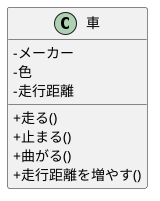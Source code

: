 @startuml
skinparam classAttributeIconSize 0
class 車 {
 -メーカー
 -色
 -走行距離
 +走る()
 +止まる()
 +曲がる()
 +走行距離を増やす()

}
@enduml
